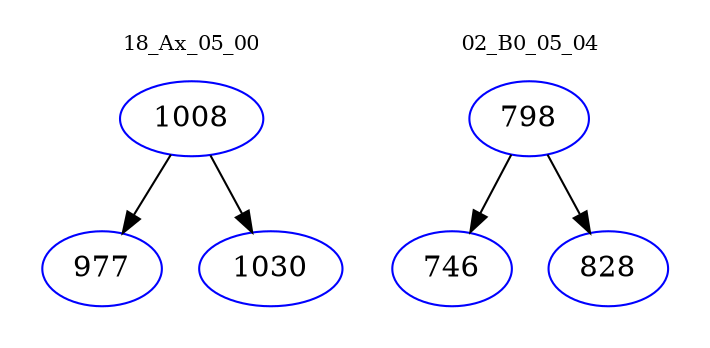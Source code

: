 digraph{
subgraph cluster_0 {
color = white
label = "18_Ax_05_00";
fontsize=10;
T0_1008 [label="1008", color="blue"]
T0_1008 -> T0_977 [color="black"]
T0_977 [label="977", color="blue"]
T0_1008 -> T0_1030 [color="black"]
T0_1030 [label="1030", color="blue"]
}
subgraph cluster_1 {
color = white
label = "02_B0_05_04";
fontsize=10;
T1_798 [label="798", color="blue"]
T1_798 -> T1_746 [color="black"]
T1_746 [label="746", color="blue"]
T1_798 -> T1_828 [color="black"]
T1_828 [label="828", color="blue"]
}
}
